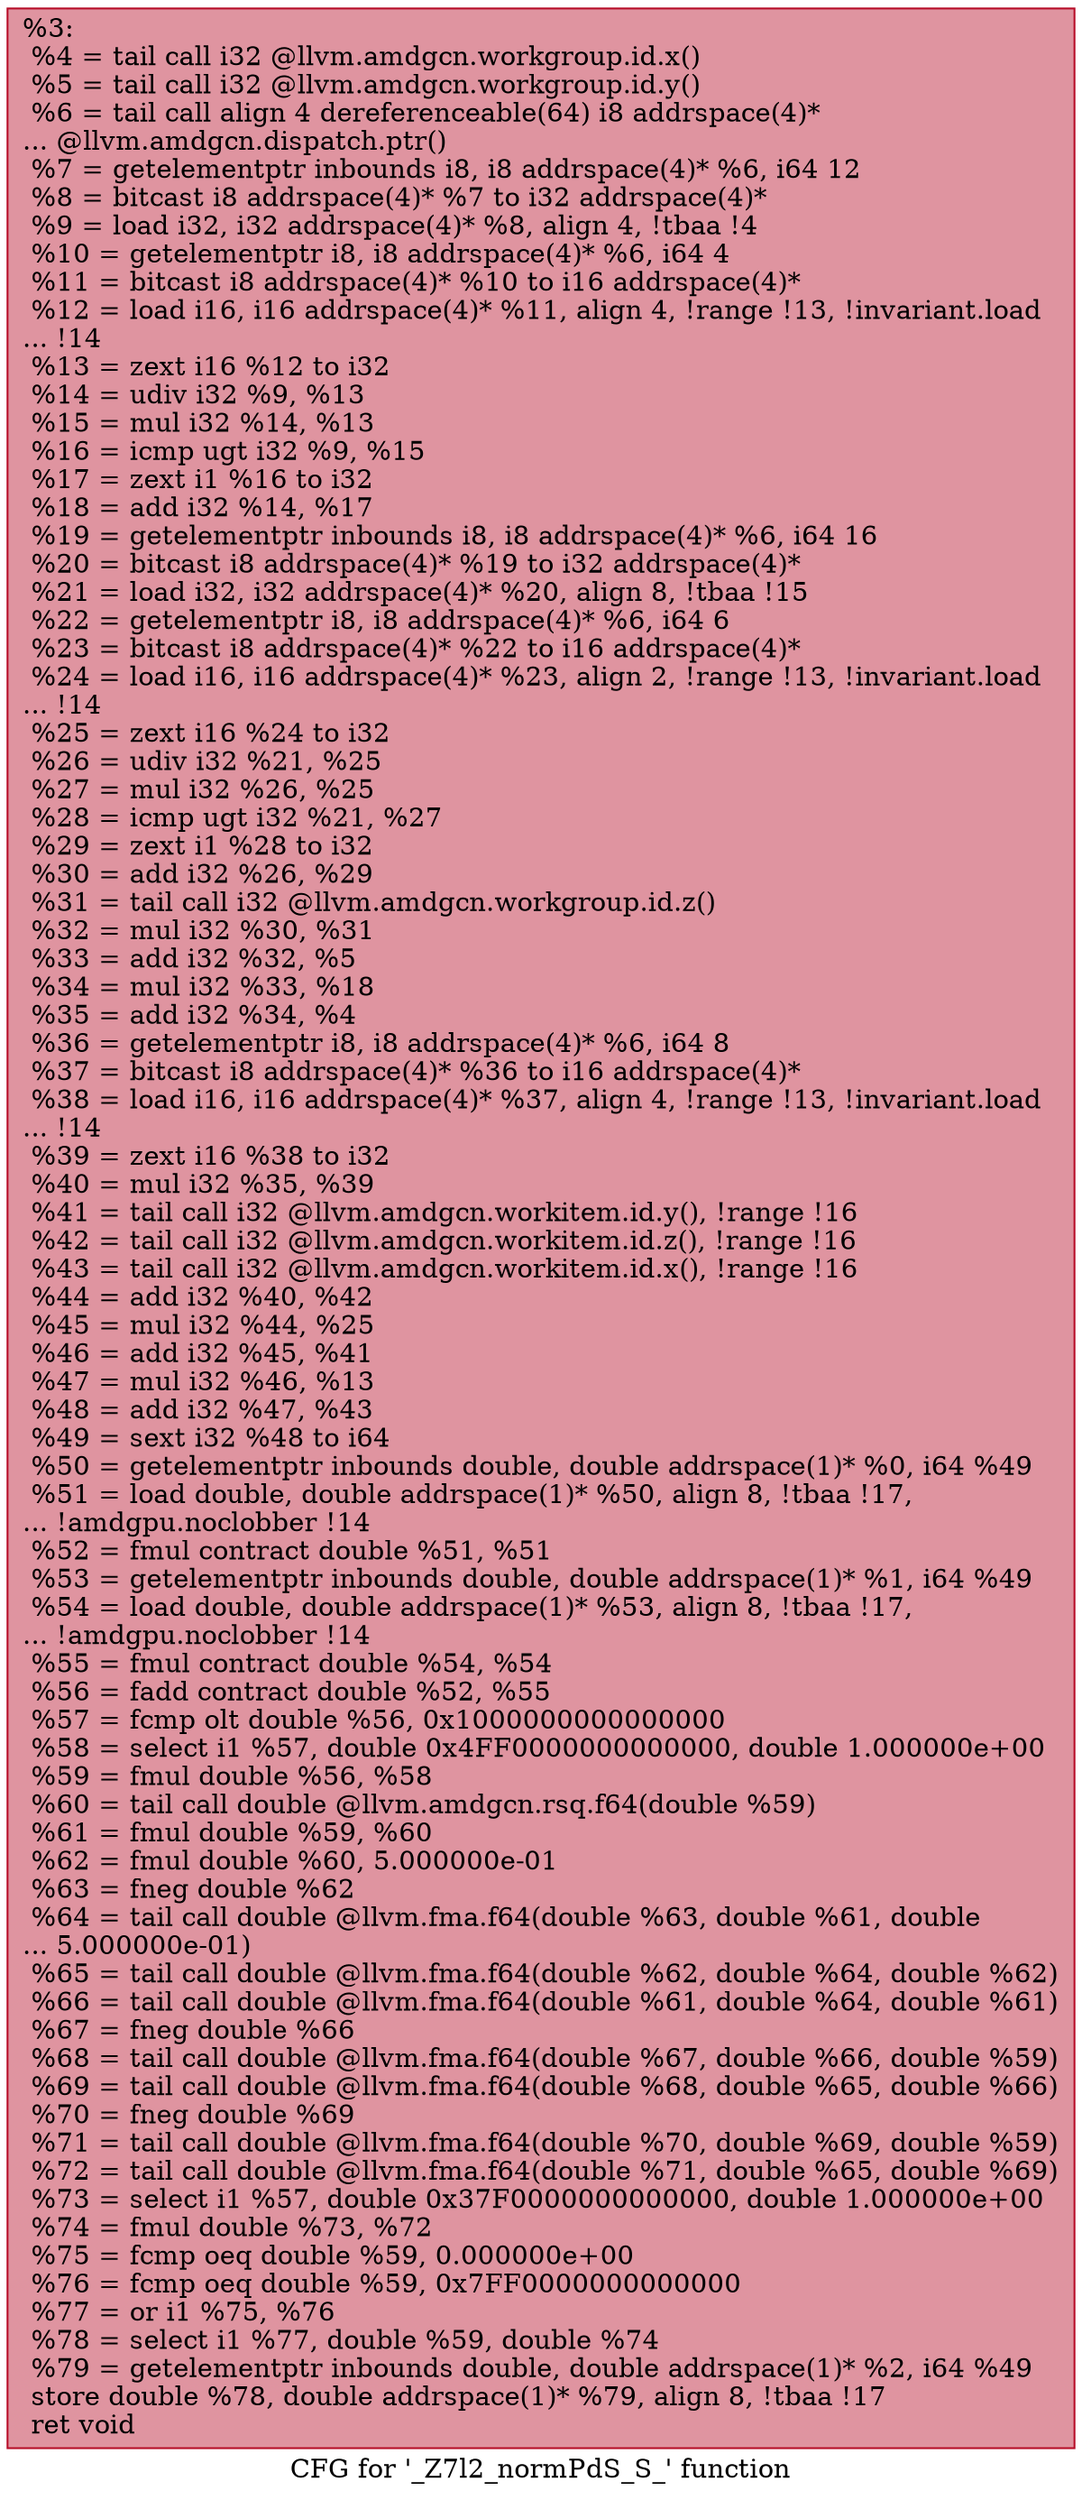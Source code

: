 digraph "CFG for '_Z7l2_normPdS_S_' function" {
	label="CFG for '_Z7l2_normPdS_S_' function";

	Node0x608b030 [shape=record,color="#b70d28ff", style=filled, fillcolor="#b70d2870",label="{%3:\l  %4 = tail call i32 @llvm.amdgcn.workgroup.id.x()\l  %5 = tail call i32 @llvm.amdgcn.workgroup.id.y()\l  %6 = tail call align 4 dereferenceable(64) i8 addrspace(4)*\l... @llvm.amdgcn.dispatch.ptr()\l  %7 = getelementptr inbounds i8, i8 addrspace(4)* %6, i64 12\l  %8 = bitcast i8 addrspace(4)* %7 to i32 addrspace(4)*\l  %9 = load i32, i32 addrspace(4)* %8, align 4, !tbaa !4\l  %10 = getelementptr i8, i8 addrspace(4)* %6, i64 4\l  %11 = bitcast i8 addrspace(4)* %10 to i16 addrspace(4)*\l  %12 = load i16, i16 addrspace(4)* %11, align 4, !range !13, !invariant.load\l... !14\l  %13 = zext i16 %12 to i32\l  %14 = udiv i32 %9, %13\l  %15 = mul i32 %14, %13\l  %16 = icmp ugt i32 %9, %15\l  %17 = zext i1 %16 to i32\l  %18 = add i32 %14, %17\l  %19 = getelementptr inbounds i8, i8 addrspace(4)* %6, i64 16\l  %20 = bitcast i8 addrspace(4)* %19 to i32 addrspace(4)*\l  %21 = load i32, i32 addrspace(4)* %20, align 8, !tbaa !15\l  %22 = getelementptr i8, i8 addrspace(4)* %6, i64 6\l  %23 = bitcast i8 addrspace(4)* %22 to i16 addrspace(4)*\l  %24 = load i16, i16 addrspace(4)* %23, align 2, !range !13, !invariant.load\l... !14\l  %25 = zext i16 %24 to i32\l  %26 = udiv i32 %21, %25\l  %27 = mul i32 %26, %25\l  %28 = icmp ugt i32 %21, %27\l  %29 = zext i1 %28 to i32\l  %30 = add i32 %26, %29\l  %31 = tail call i32 @llvm.amdgcn.workgroup.id.z()\l  %32 = mul i32 %30, %31\l  %33 = add i32 %32, %5\l  %34 = mul i32 %33, %18\l  %35 = add i32 %34, %4\l  %36 = getelementptr i8, i8 addrspace(4)* %6, i64 8\l  %37 = bitcast i8 addrspace(4)* %36 to i16 addrspace(4)*\l  %38 = load i16, i16 addrspace(4)* %37, align 4, !range !13, !invariant.load\l... !14\l  %39 = zext i16 %38 to i32\l  %40 = mul i32 %35, %39\l  %41 = tail call i32 @llvm.amdgcn.workitem.id.y(), !range !16\l  %42 = tail call i32 @llvm.amdgcn.workitem.id.z(), !range !16\l  %43 = tail call i32 @llvm.amdgcn.workitem.id.x(), !range !16\l  %44 = add i32 %40, %42\l  %45 = mul i32 %44, %25\l  %46 = add i32 %45, %41\l  %47 = mul i32 %46, %13\l  %48 = add i32 %47, %43\l  %49 = sext i32 %48 to i64\l  %50 = getelementptr inbounds double, double addrspace(1)* %0, i64 %49\l  %51 = load double, double addrspace(1)* %50, align 8, !tbaa !17,\l... !amdgpu.noclobber !14\l  %52 = fmul contract double %51, %51\l  %53 = getelementptr inbounds double, double addrspace(1)* %1, i64 %49\l  %54 = load double, double addrspace(1)* %53, align 8, !tbaa !17,\l... !amdgpu.noclobber !14\l  %55 = fmul contract double %54, %54\l  %56 = fadd contract double %52, %55\l  %57 = fcmp olt double %56, 0x1000000000000000\l  %58 = select i1 %57, double 0x4FF0000000000000, double 1.000000e+00\l  %59 = fmul double %56, %58\l  %60 = tail call double @llvm.amdgcn.rsq.f64(double %59)\l  %61 = fmul double %59, %60\l  %62 = fmul double %60, 5.000000e-01\l  %63 = fneg double %62\l  %64 = tail call double @llvm.fma.f64(double %63, double %61, double\l... 5.000000e-01)\l  %65 = tail call double @llvm.fma.f64(double %62, double %64, double %62)\l  %66 = tail call double @llvm.fma.f64(double %61, double %64, double %61)\l  %67 = fneg double %66\l  %68 = tail call double @llvm.fma.f64(double %67, double %66, double %59)\l  %69 = tail call double @llvm.fma.f64(double %68, double %65, double %66)\l  %70 = fneg double %69\l  %71 = tail call double @llvm.fma.f64(double %70, double %69, double %59)\l  %72 = tail call double @llvm.fma.f64(double %71, double %65, double %69)\l  %73 = select i1 %57, double 0x37F0000000000000, double 1.000000e+00\l  %74 = fmul double %73, %72\l  %75 = fcmp oeq double %59, 0.000000e+00\l  %76 = fcmp oeq double %59, 0x7FF0000000000000\l  %77 = or i1 %75, %76\l  %78 = select i1 %77, double %59, double %74\l  %79 = getelementptr inbounds double, double addrspace(1)* %2, i64 %49\l  store double %78, double addrspace(1)* %79, align 8, !tbaa !17\l  ret void\l}"];
}
